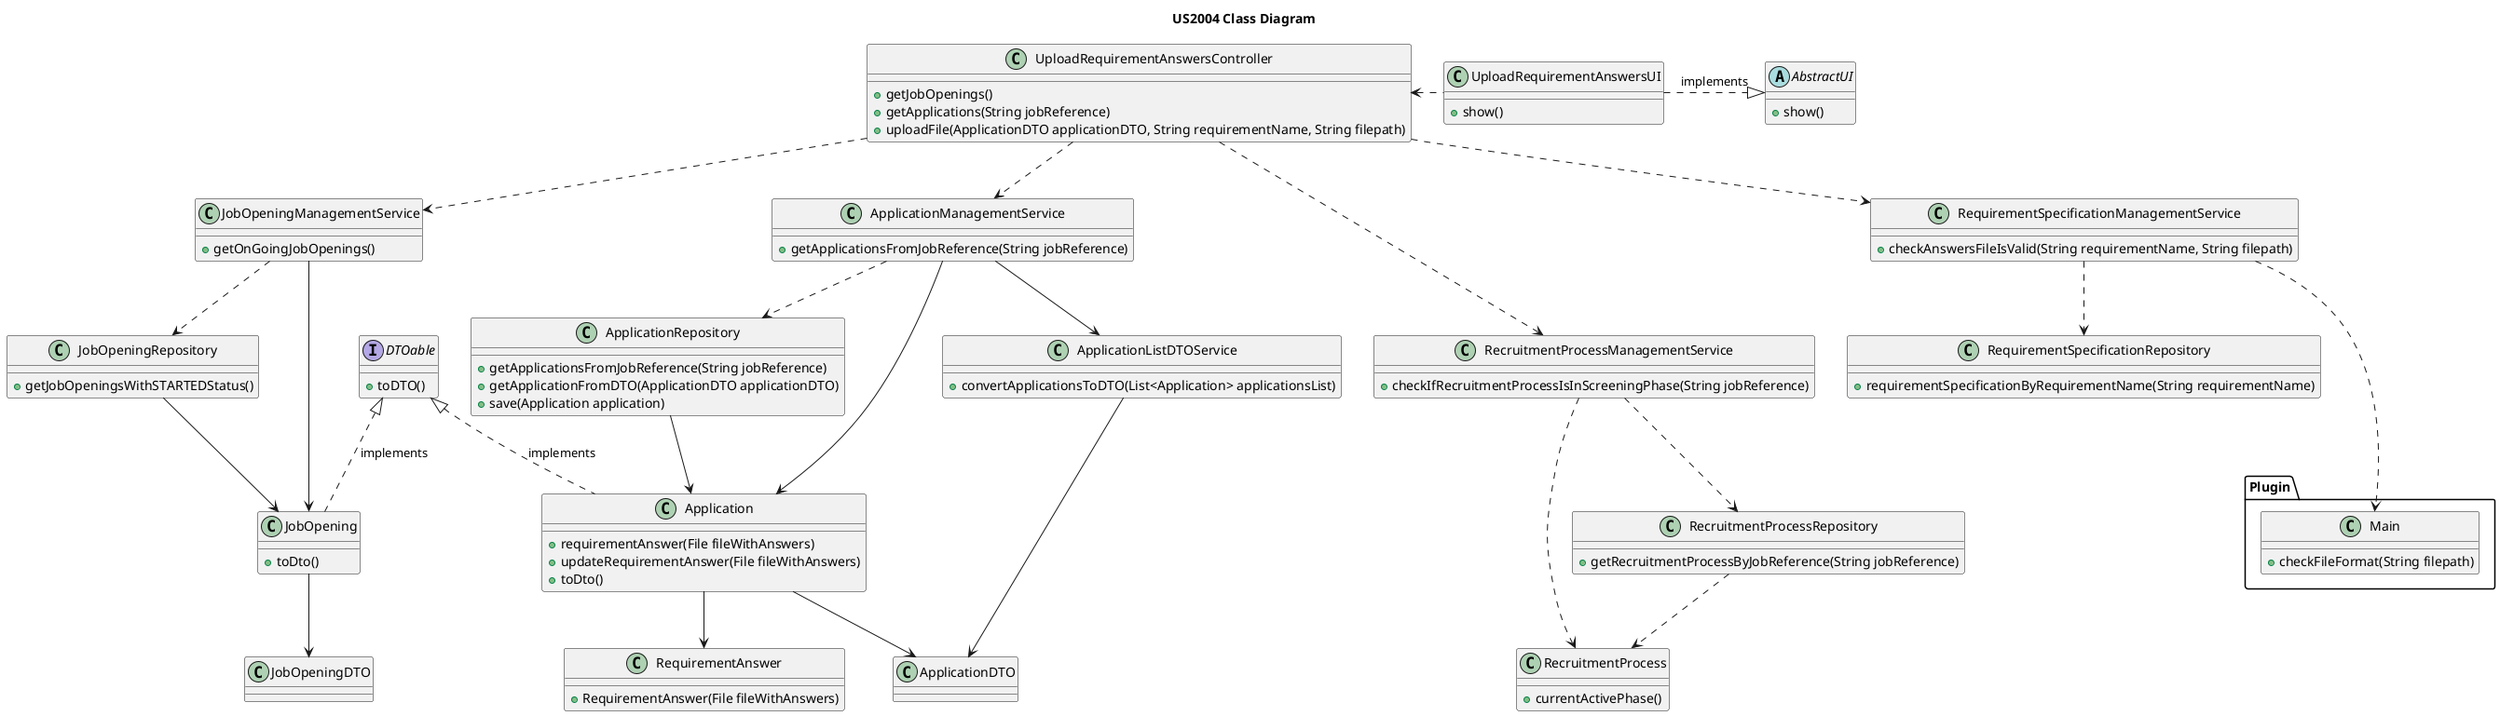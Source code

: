 @startuml
'https://plantuml.com/class-diagram

title US2004 Class Diagram

abstract class AbstractUI{
+ show()
}

interface DTOable {
+ toDTO()
}

class UploadRequirementAnswersUI {
+ show()
}

class UploadRequirementAnswersController {
+ getJobOpenings()
+ getApplications(String jobReference)
+ uploadFile(ApplicationDTO applicationDTO, String requirementName, String filepath)
}

class JobOpeningManagementService {
+ getOnGoingJobOpenings()
}

class RecruitmentProcessManagementService {
+ checkIfRecruitmentProcessIsInScreeningPhase(String jobReference)
}

class RecruitmentProcessRepository {
+ getRecruitmentProcessByJobReference(String jobReference)
}

class RecruitmentProcess {
+ currentActivePhase()
}


class JobOpening {
+ toDto()
}

class JobOpeningDTO {}

class JobOpeningRepository {
+ getJobOpeningsWithSTARTEDStatus()
}

class ApplicationManagementService {
+ getApplicationsFromJobReference(String jobReference)
}

class Application {
+ requirementAnswer(File fileWithAnswers)
+ updateRequirementAnswer(File fileWithAnswers)
+ toDto()
}

class ApplicationDTO {}

class ApplicationListDTOService {
+ convertApplicationsToDTO(List<Application> applicationsList)
}

class RequirementAnswer {
+ RequirementAnswer(File fileWithAnswers)
}

class ApplicationRepository {
+ getApplicationsFromJobReference(String jobReference)
+ getApplicationFromDTO(ApplicationDTO applicationDTO)
+ save(Application application)
}

class RequirementSpecificationManagementService {
+ checkAnswersFileIsValid(String requirementName, String filepath)
}

class RequirementSpecificationRepository {
+ requirementSpecificationByRequirementName(String requirementName)
}

package "Plugin" {
    class Main {
    + checkFileFormat(String filepath)
    }

}


'ASSOCIATIONS
AbstractUI <|.left. UploadRequirementAnswersUI : implements
DTOable <|.. JobOpening : implements
DTOable <|.. Application : implements

UploadRequirementAnswersUI .left.> UploadRequirementAnswersController

UploadRequirementAnswersController ..> JobOpeningManagementService
UploadRequirementAnswersController ..> ApplicationManagementService
UploadRequirementAnswersController ..> RequirementSpecificationManagementService
UploadRequirementAnswersController ...> RecruitmentProcessManagementService

'SERVICES AND DOMAIN
JobOpeningManagementService ..> JobOpeningRepository
JobOpeningManagementService --> JobOpening
JobOpeningRepository --> JobOpening
JobOpening --> JobOpeningDTO

ApplicationManagementService ..> ApplicationRepository
ApplicationManagementService --> Application
ApplicationRepository --> Application
Application --> RequirementAnswer
ApplicationManagementService --> ApplicationListDTOService
ApplicationListDTOService --> ApplicationDTO
Application --> ApplicationDTO

RecruitmentProcessManagementService ..> RecruitmentProcessRepository
RecruitmentProcessRepository ..> RecruitmentProcess
RecruitmentProcessManagementService ..> RecruitmentProcess

RequirementSpecificationManagementService ..> RequirementSpecificationRepository
RequirementSpecificationManagementService ...> Main


@enduml